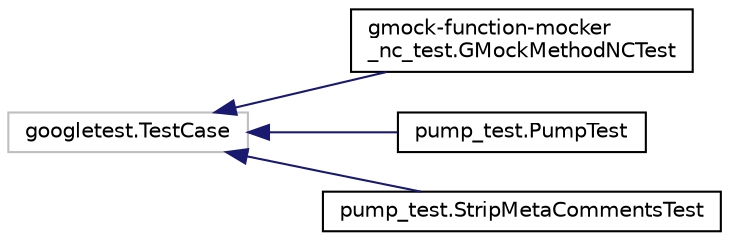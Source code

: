 digraph "Graphical Class Hierarchy"
{
 // LATEX_PDF_SIZE
  edge [fontname="Helvetica",fontsize="10",labelfontname="Helvetica",labelfontsize="10"];
  node [fontname="Helvetica",fontsize="10",shape=record];
  rankdir="LR";
  Node443 [label="googletest.TestCase",height=0.2,width=0.4,color="grey75", fillcolor="white", style="filled",tooltip=" "];
  Node443 -> Node0 [dir="back",color="midnightblue",fontsize="10",style="solid",fontname="Helvetica"];
  Node0 [label="gmock-function-mocker\l_nc_test.GMockMethodNCTest",height=0.2,width=0.4,color="black", fillcolor="white", style="filled",URL="$classgmock-function-mocker__nc__test_1_1GMockMethodNCTest.html",tooltip=" "];
  Node443 -> Node445 [dir="back",color="midnightblue",fontsize="10",style="solid",fontname="Helvetica"];
  Node445 [label="pump_test.PumpTest",height=0.2,width=0.4,color="black", fillcolor="white", style="filled",URL="$classpump__test_1_1PumpTest.html",tooltip=" "];
  Node443 -> Node446 [dir="back",color="midnightblue",fontsize="10",style="solid",fontname="Helvetica"];
  Node446 [label="pump_test.StripMetaCommentsTest",height=0.2,width=0.4,color="black", fillcolor="white", style="filled",URL="$classpump__test_1_1StripMetaCommentsTest.html",tooltip=" "];
}
